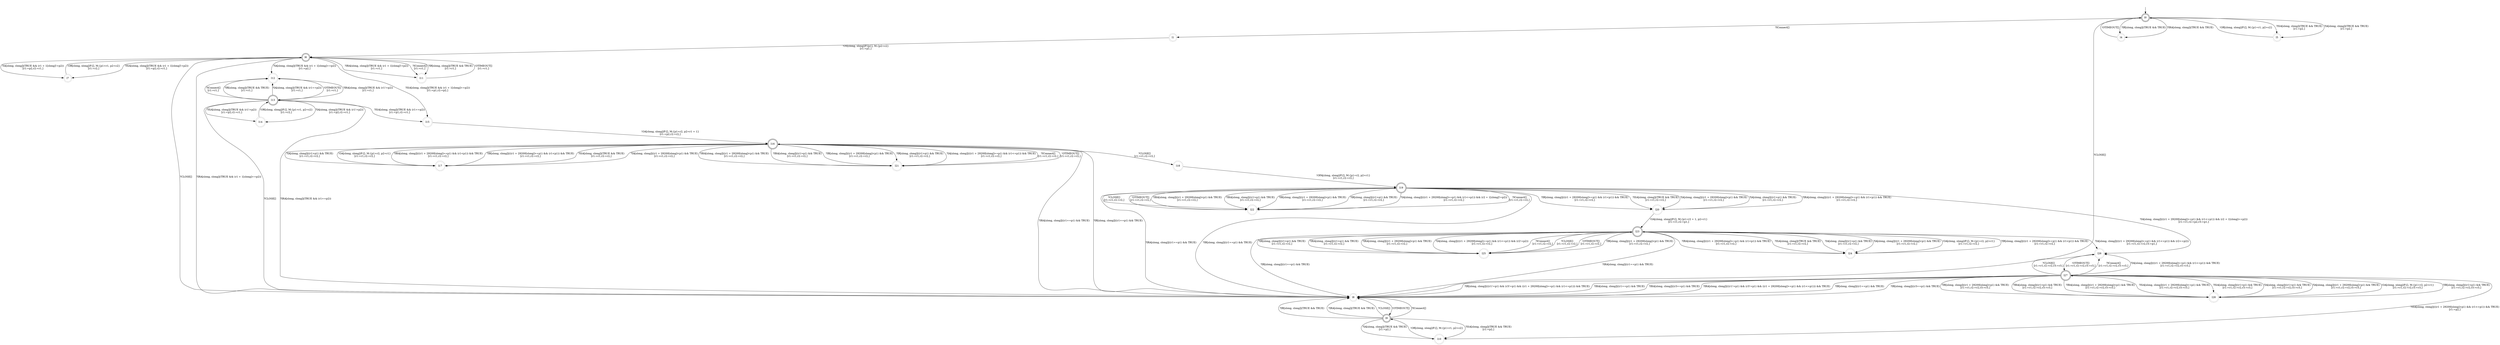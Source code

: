 digraph RA {
"" [shape=none,label=<>]
"l0" [shape=doublecircle ,style=solid]
"l1" [shape=doublecircle ,style=dotted]
"l4" [shape=doublecircle ,style=dotted]
"l5" [shape=doublecircle ,style=dotted]
"l6" [shape=doublecircle ,style=solid]
"l7" [shape=doublecircle ,style=dotted]
"l8" [shape=doublecircle ,style=dotted]
"l9" [shape=doublecircle ,style=solid]
"l10" [shape=doublecircle ,style=dotted]
"l11" [shape=doublecircle ,style=dotted]
"l12" [shape=doublecircle ,style=dotted]
"l13" [shape=doublecircle ,style=solid]
"l14" [shape=doublecircle ,style=dotted]
"l15" [shape=doublecircle ,style=dotted]
"l16" [shape=doublecircle ,style=solid]
"l17" [shape=doublecircle ,style=dotted]
"l18" [shape=doublecircle ,style=dotted]
"l19" [shape=doublecircle ,style=solid]
"l20" [shape=doublecircle ,style=dotted]
"l21" [shape=doublecircle ,style=dotted]
"l22" [shape=doublecircle ,style=dotted]
"l23" [shape=doublecircle ,style=solid]
"l24" [shape=doublecircle ,style=dotted]
"l25" [shape=doublecircle ,style=dotted]
"l26" [shape=doublecircle ,style=dotted]
"l27" [shape=doublecircle ,style=solid]
"l28" [shape=doublecircle ,style=dotted]
"" -> "l0"
"l0" -> "l1" [label=<?IConnect[]>]
"l0" -> "l4" [label=<?IR[slong, clong]|(TRUE &amp;&amp; TRUE)>]
"l0" -> "l4" [label=<?IRA[slong, clong]|(TRUE &amp;&amp; TRUE)>]
"l0" -> "l5" [label=<?ISA[slong, clong]|(TRUE &amp;&amp; TRUE)<BR />[r1:=p2,]>]
"l0" -> "l5" [label=<?IA[slong, clong]|(TRUE &amp;&amp; TRUE)<BR />[r1:=p2,]>]
"l0" -> "l8" [label=<?CLOSE[]>]
"l1" -> "l6" [label=<!OS[clong, slong]/F:[p1], M:{p2=c2}<BR />[r1:=p1,]>]
"l4" -> "l0" [label=<!OTIMEOUT[]>]
"l5" -> "l0" [label=<!OR[clong, slong]/F:[], M:{p1=r1, p2=c2}>]
"l6" -> "l7" [label=<?ISA[slong, clong]|(TRUE &amp;&amp; (r1 + 1[clong]!=p2))<BR />[r1:=p2,r2:=r1,]>]
"l6" -> "l15" [label=<?ISA[slong, clong]|(TRUE &amp;&amp; (r1 + 1[clong]==p2))<BR />[r1:=p1,r2:=p2,]>]
"l6" -> "l7" [label=<?IA[slong, clong]|(TRUE &amp;&amp; (r1 + 1[clong]!=p2))<BR />[r1:=p2,r2:=r1,]>]
"l6" -> "l12" [label=<?IA[slong, clong]|(TRUE &amp;&amp; (r1 + 1[clong]==p2))<BR />[r1:=p2,]>]
"l6" -> "l8" [label=<?CLOSE[]>]
"l6" -> "l8" [label=<?IRA[slong, clong]|(TRUE &amp;&amp; (r1 + 1[clong]==p2))>]
"l6" -> "l11" [label=<?IRA[slong, clong]|(TRUE &amp;&amp; (r1 + 1[clong]!=p2))<BR />[r1:=r1,]>]
"l6" -> "l11" [label=<?IConnect[]<BR />[r1:=r1,]>]
"l6" -> "l11" [label=<?IR[slong, clong]|(TRUE &amp;&amp; TRUE)<BR />[r1:=r1,]>]
"l7" -> "l6" [label=<!OR[clong, slong]/F:[], M:{p1=r1, p2=c2}<BR />[r1:=r2,]>]
"l8" -> "l9" [label=<!OTIMEOUT[]>]
"l9" -> "l8" [label=<?IConnect[]>]
"l9" -> "l8" [label=<?IR[slong, clong]|(TRUE &amp;&amp; TRUE)>]
"l9" -> "l8" [label=<?IRA[slong, clong]|(TRUE &amp;&amp; TRUE)>]
"l9" -> "l8" [label=<?CLOSE[]>]
"l9" -> "l10" [label=<?ISA[slong, clong]|(TRUE &amp;&amp; TRUE)<BR />[r1:=p2,]>]
"l9" -> "l10" [label=<?IA[slong, clong]|(TRUE &amp;&amp; TRUE)<BR />[r1:=p2,]>]
"l10" -> "l9" [label=<!OR[clong, slong]/F:[], M:{p1=r1, p2=c2}>]
"l11" -> "l6" [label=<!OTIMEOUT[]<BR />[r1:=r1,]>]
"l12" -> "l13" [label=<!OTIMEOUT[]<BR />[r1:=r1,]>]
"l13" -> "l8" [label=<?CLOSE[]>]
"l13" -> "l8" [label=<?IRA[slong, clong]|(TRUE &amp;&amp; (r1==p2))>]
"l13" -> "l12" [label=<?IRA[slong, clong]|(TRUE &amp;&amp; (r1!=p2))<BR />[r1:=r1,]>]
"l13" -> "l12" [label=<?IConnect[]<BR />[r1:=r1,]>]
"l13" -> "l12" [label=<?IR[slong, clong]|(TRUE &amp;&amp; TRUE)<BR />[r1:=r1,]>]
"l13" -> "l12" [label=<?IA[slong, clong]|(TRUE &amp;&amp; (r1==p2))<BR />[r1:=r1,]>]
"l13" -> "l14" [label=<?IA[slong, clong]|(TRUE &amp;&amp; (r1!=p2))<BR />[r1:=p2,r2:=r1,]>]
"l13" -> "l14" [label=<?ISA[slong, clong]|(TRUE &amp;&amp; (r1!=p2))<BR />[r1:=p2,r2:=r1,]>]
"l13" -> "l15" [label=<?ISA[slong, clong]|(TRUE &amp;&amp; (r1==p2))<BR />[r1:=p1,r2:=r1,]>]
"l14" -> "l13" [label=<!OR[clong, slong]/F:[], M:{p1=r1, p2=c2}<BR />[r1:=r2,]>]
"l15" -> "l16" [label=<!OA[clong, slong]/F:[], M:{p1=r2, p2=r1 + 1}<BR />[r1:=p2,r2:=r2,]>]
"l16" -> "l8" [label=<?IRA[slong, clong]|((r1==p1) &amp;&amp; TRUE)>]
"l16" -> "l17" [label=<?IRA[slong, clong]|(((r1 + 29200[slong]&gt;=p1) &amp;&amp; (r1&lt;p1)) &amp;&amp; TRUE)<BR />[r1:=r1,r2:=r2,]>]
"l16" -> "l21" [label=<?IRA[slong, clong]|((r1 + 29200[slong]&lt;p1) &amp;&amp; TRUE)<BR />[r1:=r1,r2:=r2,]>]
"l16" -> "l21" [label=<?IRA[slong, clong]|((r1&gt;p1) &amp;&amp; TRUE)<BR />[r1:=r1,r2:=r2,]>]
"l16" -> "l8" [label=<?IR[slong, clong]|((r1==p1) &amp;&amp; TRUE)>]
"l16" -> "l17" [label=<?IR[slong, clong]|(((r1 + 29200[slong]&gt;=p1) &amp;&amp; (r1&lt;p1)) &amp;&amp; TRUE)<BR />[r1:=r1,r2:=r2,]>]
"l16" -> "l21" [label=<?IR[slong, clong]|((r1 + 29200[slong]&lt;p1) &amp;&amp; TRUE)<BR />[r1:=r1,r2:=r2,]>]
"l16" -> "l21" [label=<?IR[slong, clong]|((r1&gt;p1) &amp;&amp; TRUE)<BR />[r1:=r1,r2:=r2,]>]
"l16" -> "l17" [label=<?ISA[slong, clong]|(TRUE &amp;&amp; TRUE)<BR />[r1:=r1,r2:=r2,]>]
"l16" -> "l17" [label=<?IA[slong, clong]|((r1 + 29200[slong]&lt;p1) &amp;&amp; TRUE)<BR />[r1:=r1,r2:=r2,]>]
"l16" -> "l17" [label=<?IA[slong, clong]|((r1&gt;p1) &amp;&amp; TRUE)<BR />[r1:=r1,r2:=r2,]>]
"l16" -> "l21" [label=<?IA[slong, clong]|(((r1 + 29200[slong]&gt;=p1) &amp;&amp; (r1&lt;=p1)) &amp;&amp; TRUE)<BR />[r1:=r1,r2:=r2,]>]
"l16" -> "l18" [label=<?CLOSE[]<BR />[r1:=r1,r2:=r2,]>]
"l16" -> "l21" [label=<?IConnect[]<BR />[r1:=r1,r2:=r2,]>]
"l17" -> "l16" [label=<!OA[clong, slong]/F:[], M:{p1=r2, p2=r1}<BR />[r1:=r1,r2:=r2,]>]
"l18" -> "l19" [label=<!OFA[clong, slong]/F:[], M:{p1=r2, p2=r1}<BR />[r1:=r1,r2:=r2,]>]
"l19" -> "l8" [label=<?IRA[slong, clong]|((r1==p1) &amp;&amp; TRUE)>]
"l19" -> "l20" [label=<?IRA[slong, clong]|(((r1 + 29200[slong]&gt;=p1) &amp;&amp; (r1&lt;p1)) &amp;&amp; TRUE)<BR />[r1:=r1,r2:=r2,]>]
"l19" -> "l22" [label=<?IRA[slong, clong]|((r1 + 29200[slong]&lt;p1) &amp;&amp; TRUE)<BR />[r1:=r1,r2:=r2,]>]
"l19" -> "l22" [label=<?IRA[slong, clong]|((r1&gt;p1) &amp;&amp; TRUE)<BR />[r1:=r1,r2:=r2,]>]
"l19" -> "l8" [label=<?IR[slong, clong]|((r1==p1) &amp;&amp; TRUE)>]
"l19" -> "l20" [label=<?IR[slong, clong]|(((r1 + 29200[slong]&gt;=p1) &amp;&amp; (r1&lt;p1)) &amp;&amp; TRUE)<BR />[r1:=r1,r2:=r2,]>]
"l19" -> "l22" [label=<?IR[slong, clong]|((r1 + 29200[slong]&lt;p1) &amp;&amp; TRUE)<BR />[r1:=r1,r2:=r2,]>]
"l19" -> "l22" [label=<?IR[slong, clong]|((r1&gt;p1) &amp;&amp; TRUE)<BR />[r1:=r1,r2:=r2,]>]
"l19" -> "l20" [label=<?ISA[slong, clong]|(TRUE &amp;&amp; TRUE)<BR />[r1:=r1,r2:=r2,]>]
"l19" -> "l20" [label=<?IA[slong, clong]|((r1 + 29200[slong]&lt;p1) &amp;&amp; TRUE)<BR />[r1:=r1,r2:=r2,]>]
"l19" -> "l20" [label=<?IA[slong, clong]|((r1&gt;p1) &amp;&amp; TRUE)<BR />[r1:=r1,r2:=r2,]>]
"l19" -> "l22" [label=<?IA[slong, clong]|(((r1 + 29200[slong]&gt;=p1) &amp;&amp; (r1&lt;=p1)) &amp;&amp; (r2 + 1[clong]!=p2))<BR />[r1:=r1,r2:=r2,]>]
"l19" -> "l26" [label=<?IA[slong, clong]|(((r1 + 29200[slong]&gt;=p1) &amp;&amp; (r1&lt;=p1)) &amp;&amp; (r2 + 1[clong]==p2))<BR />[r1:=r1,r2:=p2,r3:=p1,]>]
"l19" -> "l22" [label=<?IConnect[]<BR />[r1:=r1,r2:=r2,]>]
"l19" -> "l22" [label=<?CLOSE[]<BR />[r1:=r1,r2:=r2,]>]
"l20" -> "l23" [label=<!OA[clong, slong]/F:[], M:{p1=r2 + 1, p2=r1}<BR />[r1:=r1,r2:=p1,]>]
"l21" -> "l16" [label=<!OTIMEOUT[]<BR />[r1:=r1,r2:=r2,]>]
"l22" -> "l19" [label=<!OTIMEOUT[]<BR />[r1:=r1,r2:=r2,]>]
"l23" -> "l8" [label=<?IR[slong, clong]|((r1==p1) &amp;&amp; TRUE)>]
"l23" -> "l24" [label=<?IR[slong, clong]|(((r1 + 29200[slong]&gt;=p1) &amp;&amp; (r1&lt;p1)) &amp;&amp; TRUE)<BR />[r1:=r1,r2:=r2,]>]
"l23" -> "l25" [label=<?IR[slong, clong]|((r1 + 29200[slong]&lt;p1) &amp;&amp; TRUE)<BR />[r1:=r1,r2:=r2,]>]
"l23" -> "l25" [label=<?IR[slong, clong]|((r1&gt;p1) &amp;&amp; TRUE)<BR />[r1:=r1,r2:=r2,]>]
"l23" -> "l8" [label=<?IRA[slong, clong]|((r1==p1) &amp;&amp; TRUE)>]
"l23" -> "l24" [label=<?IRA[slong, clong]|(((r1 + 29200[slong]&gt;=p1) &amp;&amp; (r1&lt;p1)) &amp;&amp; TRUE)<BR />[r1:=r1,r2:=r2,]>]
"l23" -> "l25" [label=<?IRA[slong, clong]|((r1&gt;p1) &amp;&amp; TRUE)<BR />[r1:=r1,r2:=r2,]>]
"l23" -> "l25" [label=<?IRA[slong, clong]|((r1 + 29200[slong]&lt;p1) &amp;&amp; TRUE)<BR />[r1:=r1,r2:=r2,]>]
"l23" -> "l24" [label=<?ISA[slong, clong]|(TRUE &amp;&amp; TRUE)<BR />[r1:=r1,r2:=r2,]>]
"l23" -> "l24" [label=<?IA[slong, clong]|((r1&gt;p1) &amp;&amp; TRUE)<BR />[r1:=r1,r2:=r2,]>]
"l23" -> "l24" [label=<?IA[slong, clong]|((r1 + 29200[slong]&lt;p1) &amp;&amp; TRUE)<BR />[r1:=r1,r2:=r2,]>]
"l23" -> "l25" [label=<?IA[slong, clong]|(((r1 + 29200[slong]&gt;=p1) &amp;&amp; (r1&lt;=p1)) &amp;&amp; (r2!=p2))<BR />[r1:=r1,r2:=r2,]>]
"l23" -> "l26" [label=<?IA[slong, clong]|(((r1 + 29200[slong]&gt;=p1) &amp;&amp; (r1&lt;=p1)) &amp;&amp; (r2==p2))<BR />[r1:=r1,r2:=r2,r3:=p1,]>]
"l23" -> "l25" [label=<?IConnect[]<BR />[r1:=r1,r2:=r2,]>]
"l23" -> "l25" [label=<?CLOSE[]<BR />[r1:=r1,r2:=r2,]>]
"l24" -> "l23" [label=<!OA[clong, slong]/F:[], M:{p1=r2, p2=r1}<BR />[r1:=r1,r2:=r2,]>]
"l25" -> "l23" [label=<!OTIMEOUT[]<BR />[r1:=r1,r2:=r2,]>]
"l26" -> "l27" [label=<!OTIMEOUT[]<BR />[r1:=r1,r2:=r2,r3:=r3,]>]
"l27" -> "l8" [label=<?IR[slong, clong]|((r1==p1) &amp;&amp; TRUE)>]
"l27" -> "l8" [label=<?IR[slong, clong]|((r3==p1) &amp;&amp; TRUE)>]
"l27" -> "l8" [label=<?IR[slong, clong]|(((r1!=p1) &amp;&amp; (r3!=p1) &amp;&amp; ((r1 + 29200[slong]&gt;=p1) &amp;&amp; (r1&lt;=p1))) &amp;&amp; TRUE)>]
"l27" -> "l28" [label=<?IR[slong, clong]|((r1&gt;p1) &amp;&amp; TRUE)<BR />[r1:=r1,r2:=r2,r3:=r3,]>]
"l27" -> "l28" [label=<?IR[slong, clong]|((r1 + 29200[slong]&lt;p1) &amp;&amp; TRUE)<BR />[r1:=r1,r2:=r2,r3:=r3,]>]
"l27" -> "l8" [label=<?IRA[slong, clong]|((r1==p1) &amp;&amp; TRUE)>]
"l27" -> "l8" [label=<?IRA[slong, clong]|((r3==p1) &amp;&amp; TRUE)>]
"l27" -> "l8" [label=<?IRA[slong, clong]|(((r1!=p1) &amp;&amp; (r3!=p1) &amp;&amp; ((r1 + 29200[slong]&gt;=p1) &amp;&amp; (r1&lt;=p1))) &amp;&amp; TRUE)>]
"l27" -> "l28" [label=<?IRA[slong, clong]|((r1&gt;p1) &amp;&amp; TRUE)<BR />[r1:=r1,r2:=r2,r3:=r3,]>]
"l27" -> "l28" [label=<?IRA[slong, clong]|((r1 + 29200[slong]&lt;p1) &amp;&amp; TRUE)<BR />[r1:=r1,r2:=r2,r3:=r3,]>]
"l27" -> "l10" [label=<?ISA[slong, clong]|(((r1 + 29200[slong]&gt;p1) &amp;&amp; (r1&lt;=p1)) &amp;&amp; TRUE)<BR />[r1:=p2,]>]
"l27" -> "l28" [label=<?ISA[slong, clong]|((r1 + 29200[slong]&lt;=p1) &amp;&amp; TRUE)<BR />[r1:=r1,r2:=r2,r3:=r3,]>]
"l27" -> "l28" [label=<?ISA[slong, clong]|((r1&gt;p1) &amp;&amp; TRUE)<BR />[r1:=r1,r2:=r2,r3:=r3,]>]
"l27" -> "l26" [label=<?IConnect[]<BR />[r1:=r1,r2:=r2,r3:=r3,]>]
"l27" -> "l26" [label=<?IA[slong, clong]|(((r1 + 29200[slong]&gt;=p1) &amp;&amp; (r1&lt;=p1)) &amp;&amp; TRUE)<BR />[r1:=r1,r2:=r2,r3:=r3,]>]
"l27" -> "l28" [label=<?IA[slong, clong]|((r1&gt;p1) &amp;&amp; TRUE)<BR />[r1:=r1,r2:=r2,r3:=r3,]>]
"l27" -> "l28" [label=<?IA[slong, clong]|((r1 + 29200[slong]&lt;p1) &amp;&amp; TRUE)<BR />[r1:=r1,r2:=r2,r3:=r3,]>]
"l27" -> "l26" [label=<?CLOSE[]<BR />[r1:=r1,r2:=r2,r3:=r3,]>]
"l28" -> "l27" [label=<!OA[clong, slong]/F:[], M:{p1=r2, p2=r1}<BR />[r1:=r1,r2:=r2,r3:=r3,]>]
}
